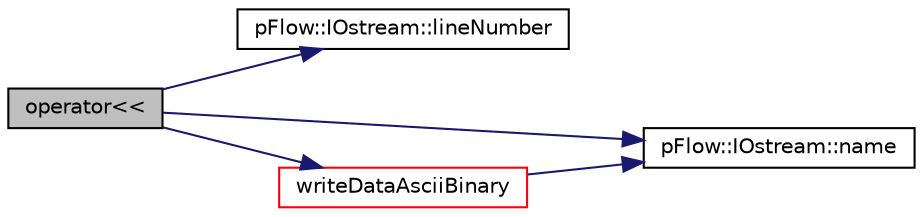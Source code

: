 digraph "operator&lt;&lt;"
{
 // LATEX_PDF_SIZE
  edge [fontname="Helvetica",fontsize="10",labelfontname="Helvetica",labelfontsize="10"];
  node [fontname="Helvetica",fontsize="10",shape=record];
  rankdir="LR";
  Node1 [label="operator\<\<",height=0.2,width=0.4,color="black", fillcolor="grey75", style="filled", fontcolor="black",tooltip=" "];
  Node1 -> Node2 [color="midnightblue",fontsize="10",style="solid",fontname="Helvetica"];
  Node2 [label="pFlow::IOstream::lineNumber",height=0.2,width=0.4,color="black", fillcolor="white", style="filled",URL="$classpFlow_1_1IOstream.html#a607efe5fb94edbe4cfa890c4907e76c3",tooltip="Const access to the current stream line number."];
  Node1 -> Node3 [color="midnightblue",fontsize="10",style="solid",fontname="Helvetica"];
  Node3 [label="pFlow::IOstream::name",height=0.2,width=0.4,color="black", fillcolor="white", style="filled",URL="$classpFlow_1_1IOstream.html#ac9b54653d0ec63ee05f64a185437b335",tooltip="Return the name of the stream."];
  Node1 -> Node4 [color="midnightblue",fontsize="10",style="solid",fontname="Helvetica"];
  Node4 [label="writeDataAsciiBinary",height=0.2,width=0.4,color="red", fillcolor="white", style="filled",URL="$namespacepFlow.html#afb14a6f418c0d61dd8f11d0d75435db1",tooltip=" "];
  Node4 -> Node3 [color="midnightblue",fontsize="10",style="solid",fontname="Helvetica"];
}
